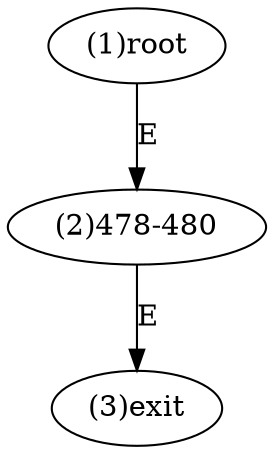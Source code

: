 digraph "" { 
1[ label="(1)root"];
2[ label="(2)478-480"];
3[ label="(3)exit"];
1->2[ label="E"];
2->3[ label="E"];
}